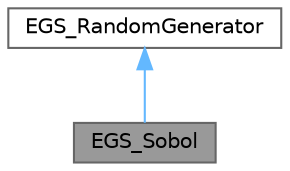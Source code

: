 digraph "EGS_Sobol"
{
 // LATEX_PDF_SIZE
  bgcolor="transparent";
  edge [fontname=Helvetica,fontsize=10,labelfontname=Helvetica,labelfontsize=10];
  node [fontname=Helvetica,fontsize=10,shape=box,height=0.2,width=0.4];
  Node1 [id="Node000001",label="EGS_Sobol",height=0.2,width=0.4,color="gray40", fillcolor="grey60", style="filled", fontcolor="black",tooltip="EGS_RandomGenerator wrapper for Sobol library."];
  Node2 -> Node1 [id="edge1_Node000001_Node000002",dir="back",color="steelblue1",style="solid",tooltip=" "];
  Node2 [id="Node000002",label="EGS_RandomGenerator",height=0.2,width=0.4,color="gray40", fillcolor="white", style="filled",tooltip=" "];
}
